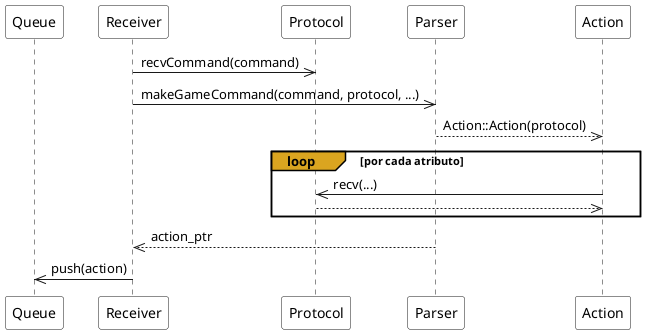 @startuml recvAction
skinparam ParticipantBackgroundColor white

participant Queue as game_queue
participant Receiver as recv
participant Protocol as protocol 
participant Parser as parser
participant Action as action

recv ->> protocol : recvCommand(command)
recv ->> parser : makeGameCommand(command, protocol, ...)
parser -->> action : Action::Action(protocol)

loop#GoldenRod por cada atributo
    action ->> protocol : recv(...)
    protocol -->> action
end

parser -->> recv : action_ptr
recv ->> game_queue : push(action)


@enduml
